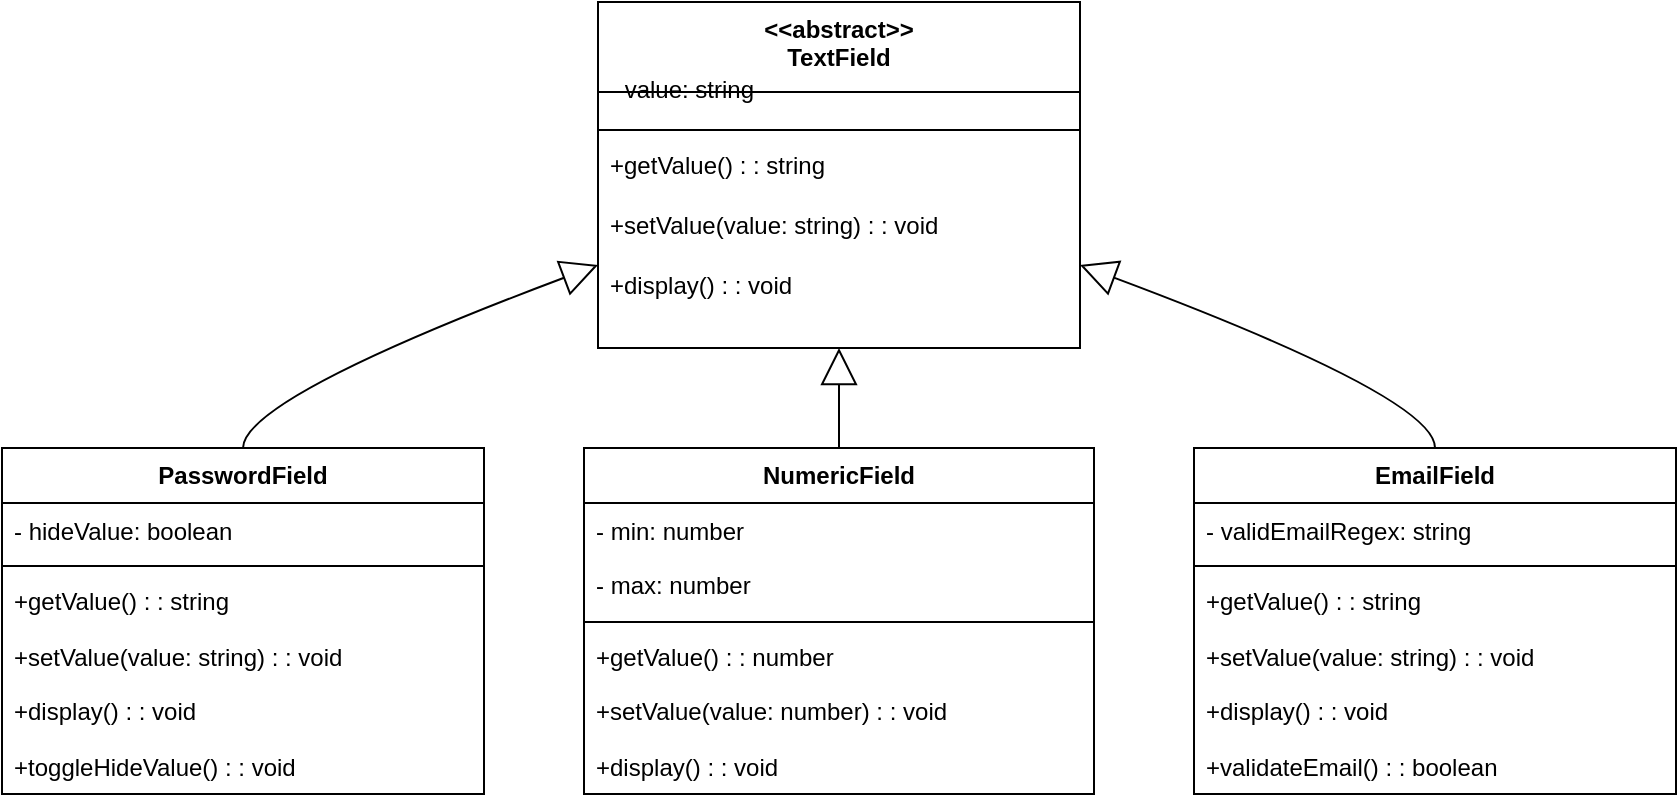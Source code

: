 <mxfile version="24.8.3">
  <diagram name="Página-1" id="9h8g26W8jKHbaMAV_ezN">
    <mxGraphModel>
      <root>
        <mxCell id="0" />
        <mxCell id="1" parent="0" />
        <mxCell id="2" value="&lt;&lt;abstract&gt;&gt;&#xa;TextField" style="swimlane;fontStyle=1;align=center;verticalAlign=top;childLayout=stackLayout;horizontal=1;startSize=45;horizontalStack=0;resizeParent=1;resizeParentMax=0;resizeLast=0;collapsible=0;marginBottom=0;" vertex="1" parent="1">
          <mxGeometry x="306" y="8" width="241" height="173" as="geometry" />
        </mxCell>
        <mxCell id="3" value="- value: string" style="text;strokeColor=none;fillColor=none;align=left;verticalAlign=top;spacingLeft=4;spacingRight=4;overflow=hidden;rotatable=0;points=[[0,0.5],[1,0.5]];portConstraint=eastwest;" vertex="1" parent="2">
          <mxGeometry y="30" width="241" height="30" as="geometry" />
        </mxCell>
        <mxCell id="4" style="line;strokeWidth=1;fillColor=none;align=left;verticalAlign=middle;spacingTop=-1;spacingLeft=3;spacingRight=3;rotatable=0;labelPosition=right;points=[];portConstraint=eastwest;strokeColor=inherit;" vertex="1" parent="2">
          <mxGeometry y="60" width="241" height="8" as="geometry" />
        </mxCell>
        <mxCell id="5" value="+getValue() : : string" style="text;strokeColor=none;fillColor=none;align=left;verticalAlign=top;spacingLeft=4;spacingRight=4;overflow=hidden;rotatable=0;points=[[0,0.5],[1,0.5]];portConstraint=eastwest;" vertex="1" parent="2">
          <mxGeometry y="68" width="241" height="30" as="geometry" />
        </mxCell>
        <mxCell id="6" value="+setValue(value: string) : : void" style="text;strokeColor=none;fillColor=none;align=left;verticalAlign=top;spacingLeft=4;spacingRight=4;overflow=hidden;rotatable=0;points=[[0,0.5],[1,0.5]];portConstraint=eastwest;" vertex="1" parent="2">
          <mxGeometry y="98" width="241" height="30" as="geometry" />
        </mxCell>
        <mxCell id="7" value="+display() : : void" style="text;strokeColor=none;fillColor=none;align=left;verticalAlign=top;spacingLeft=4;spacingRight=4;overflow=hidden;rotatable=0;points=[[0,0.5],[1,0.5]];portConstraint=eastwest;" vertex="1" parent="2">
          <mxGeometry y="128" width="241" height="30" as="geometry" />
        </mxCell>
        <mxCell id="8" value="PasswordField" style="swimlane;fontStyle=1;align=center;verticalAlign=top;childLayout=stackLayout;horizontal=1;startSize=27.5;horizontalStack=0;resizeParent=1;resizeParentMax=0;resizeLast=0;collapsible=0;marginBottom=0;" vertex="1" parent="1">
          <mxGeometry x="8" y="231" width="241" height="173" as="geometry" />
        </mxCell>
        <mxCell id="9" value="- hideValue: boolean" style="text;strokeColor=none;fillColor=none;align=left;verticalAlign=top;spacingLeft=4;spacingRight=4;overflow=hidden;rotatable=0;points=[[0,0.5],[1,0.5]];portConstraint=eastwest;" vertex="1" parent="8">
          <mxGeometry y="28" width="241" height="28" as="geometry" />
        </mxCell>
        <mxCell id="10" style="line;strokeWidth=1;fillColor=none;align=left;verticalAlign=middle;spacingTop=-1;spacingLeft=3;spacingRight=3;rotatable=0;labelPosition=right;points=[];portConstraint=eastwest;strokeColor=inherit;" vertex="1" parent="8">
          <mxGeometry y="55" width="241" height="8" as="geometry" />
        </mxCell>
        <mxCell id="11" value="+getValue() : : string" style="text;strokeColor=none;fillColor=none;align=left;verticalAlign=top;spacingLeft=4;spacingRight=4;overflow=hidden;rotatable=0;points=[[0,0.5],[1,0.5]];portConstraint=eastwest;" vertex="1" parent="8">
          <mxGeometry y="63" width="241" height="28" as="geometry" />
        </mxCell>
        <mxCell id="12" value="+setValue(value: string) : : void" style="text;strokeColor=none;fillColor=none;align=left;verticalAlign=top;spacingLeft=4;spacingRight=4;overflow=hidden;rotatable=0;points=[[0,0.5],[1,0.5]];portConstraint=eastwest;" vertex="1" parent="8">
          <mxGeometry y="91" width="241" height="28" as="geometry" />
        </mxCell>
        <mxCell id="13" value="+display() : : void" style="text;strokeColor=none;fillColor=none;align=left;verticalAlign=top;spacingLeft=4;spacingRight=4;overflow=hidden;rotatable=0;points=[[0,0.5],[1,0.5]];portConstraint=eastwest;" vertex="1" parent="8">
          <mxGeometry y="118" width="241" height="28" as="geometry" />
        </mxCell>
        <mxCell id="14" value="+toggleHideValue() : : void" style="text;strokeColor=none;fillColor=none;align=left;verticalAlign=top;spacingLeft=4;spacingRight=4;overflow=hidden;rotatable=0;points=[[0,0.5],[1,0.5]];portConstraint=eastwest;" vertex="1" parent="8">
          <mxGeometry y="146" width="241" height="28" as="geometry" />
        </mxCell>
        <mxCell id="15" value="NumericField" style="swimlane;fontStyle=1;align=center;verticalAlign=top;childLayout=stackLayout;horizontal=1;startSize=27.5;horizontalStack=0;resizeParent=1;resizeParentMax=0;resizeLast=0;collapsible=0;marginBottom=0;" vertex="1" parent="1">
          <mxGeometry x="299" y="231" width="255" height="173" as="geometry" />
        </mxCell>
        <mxCell id="16" value="- min: number" style="text;strokeColor=none;fillColor=none;align=left;verticalAlign=top;spacingLeft=4;spacingRight=4;overflow=hidden;rotatable=0;points=[[0,0.5],[1,0.5]];portConstraint=eastwest;" vertex="1" parent="15">
          <mxGeometry y="28" width="255" height="28" as="geometry" />
        </mxCell>
        <mxCell id="17" value="- max: number" style="text;strokeColor=none;fillColor=none;align=left;verticalAlign=top;spacingLeft=4;spacingRight=4;overflow=hidden;rotatable=0;points=[[0,0.5],[1,0.5]];portConstraint=eastwest;" vertex="1" parent="15">
          <mxGeometry y="55" width="255" height="28" as="geometry" />
        </mxCell>
        <mxCell id="18" style="line;strokeWidth=1;fillColor=none;align=left;verticalAlign=middle;spacingTop=-1;spacingLeft=3;spacingRight=3;rotatable=0;labelPosition=right;points=[];portConstraint=eastwest;strokeColor=inherit;" vertex="1" parent="15">
          <mxGeometry y="83" width="255" height="8" as="geometry" />
        </mxCell>
        <mxCell id="19" value="+getValue() : : number" style="text;strokeColor=none;fillColor=none;align=left;verticalAlign=top;spacingLeft=4;spacingRight=4;overflow=hidden;rotatable=0;points=[[0,0.5],[1,0.5]];portConstraint=eastwest;" vertex="1" parent="15">
          <mxGeometry y="91" width="255" height="28" as="geometry" />
        </mxCell>
        <mxCell id="20" value="+setValue(value: number) : : void" style="text;strokeColor=none;fillColor=none;align=left;verticalAlign=top;spacingLeft=4;spacingRight=4;overflow=hidden;rotatable=0;points=[[0,0.5],[1,0.5]];portConstraint=eastwest;" vertex="1" parent="15">
          <mxGeometry y="118" width="255" height="28" as="geometry" />
        </mxCell>
        <mxCell id="21" value="+display() : : void" style="text;strokeColor=none;fillColor=none;align=left;verticalAlign=top;spacingLeft=4;spacingRight=4;overflow=hidden;rotatable=0;points=[[0,0.5],[1,0.5]];portConstraint=eastwest;" vertex="1" parent="15">
          <mxGeometry y="146" width="255" height="28" as="geometry" />
        </mxCell>
        <mxCell id="22" value="EmailField" style="swimlane;fontStyle=1;align=center;verticalAlign=top;childLayout=stackLayout;horizontal=1;startSize=27.5;horizontalStack=0;resizeParent=1;resizeParentMax=0;resizeLast=0;collapsible=0;marginBottom=0;" vertex="1" parent="1">
          <mxGeometry x="604" y="231" width="241" height="173" as="geometry" />
        </mxCell>
        <mxCell id="23" value="- validEmailRegex: string" style="text;strokeColor=none;fillColor=none;align=left;verticalAlign=top;spacingLeft=4;spacingRight=4;overflow=hidden;rotatable=0;points=[[0,0.5],[1,0.5]];portConstraint=eastwest;" vertex="1" parent="22">
          <mxGeometry y="28" width="241" height="28" as="geometry" />
        </mxCell>
        <mxCell id="24" style="line;strokeWidth=1;fillColor=none;align=left;verticalAlign=middle;spacingTop=-1;spacingLeft=3;spacingRight=3;rotatable=0;labelPosition=right;points=[];portConstraint=eastwest;strokeColor=inherit;" vertex="1" parent="22">
          <mxGeometry y="55" width="241" height="8" as="geometry" />
        </mxCell>
        <mxCell id="25" value="+getValue() : : string" style="text;strokeColor=none;fillColor=none;align=left;verticalAlign=top;spacingLeft=4;spacingRight=4;overflow=hidden;rotatable=0;points=[[0,0.5],[1,0.5]];portConstraint=eastwest;" vertex="1" parent="22">
          <mxGeometry y="63" width="241" height="28" as="geometry" />
        </mxCell>
        <mxCell id="26" value="+setValue(value: string) : : void" style="text;strokeColor=none;fillColor=none;align=left;verticalAlign=top;spacingLeft=4;spacingRight=4;overflow=hidden;rotatable=0;points=[[0,0.5],[1,0.5]];portConstraint=eastwest;" vertex="1" parent="22">
          <mxGeometry y="91" width="241" height="28" as="geometry" />
        </mxCell>
        <mxCell id="27" value="+display() : : void" style="text;strokeColor=none;fillColor=none;align=left;verticalAlign=top;spacingLeft=4;spacingRight=4;overflow=hidden;rotatable=0;points=[[0,0.5],[1,0.5]];portConstraint=eastwest;" vertex="1" parent="22">
          <mxGeometry y="118" width="241" height="28" as="geometry" />
        </mxCell>
        <mxCell id="28" value="+validateEmail() : : boolean" style="text;strokeColor=none;fillColor=none;align=left;verticalAlign=top;spacingLeft=4;spacingRight=4;overflow=hidden;rotatable=0;points=[[0,0.5],[1,0.5]];portConstraint=eastwest;" vertex="1" parent="22">
          <mxGeometry y="146" width="241" height="28" as="geometry" />
        </mxCell>
        <mxCell id="29" value="" style="curved=1;startArrow=block;startSize=16;startFill=0;endArrow=none;exitX=0;exitY=0.76;entryX=0.5;entryY=0;" edge="1" parent="1" source="2" target="8">
          <mxGeometry relative="1" as="geometry">
            <Array as="points">
              <mxPoint x="129" y="206" />
            </Array>
          </mxGeometry>
        </mxCell>
        <mxCell id="30" value="" style="curved=1;startArrow=block;startSize=16;startFill=0;endArrow=none;exitX=0.5;exitY=1;entryX=0.5;entryY=0;" edge="1" parent="1" source="2" target="15">
          <mxGeometry relative="1" as="geometry">
            <Array as="points" />
          </mxGeometry>
        </mxCell>
        <mxCell id="31" value="" style="curved=1;startArrow=block;startSize=16;startFill=0;endArrow=none;exitX=1;exitY=0.76;entryX=0.5;entryY=0;" edge="1" parent="1" source="2" target="22">
          <mxGeometry relative="1" as="geometry">
            <Array as="points">
              <mxPoint x="725" y="206" />
            </Array>
          </mxGeometry>
        </mxCell>
      </root>
    </mxGraphModel>
  </diagram>
</mxfile>
